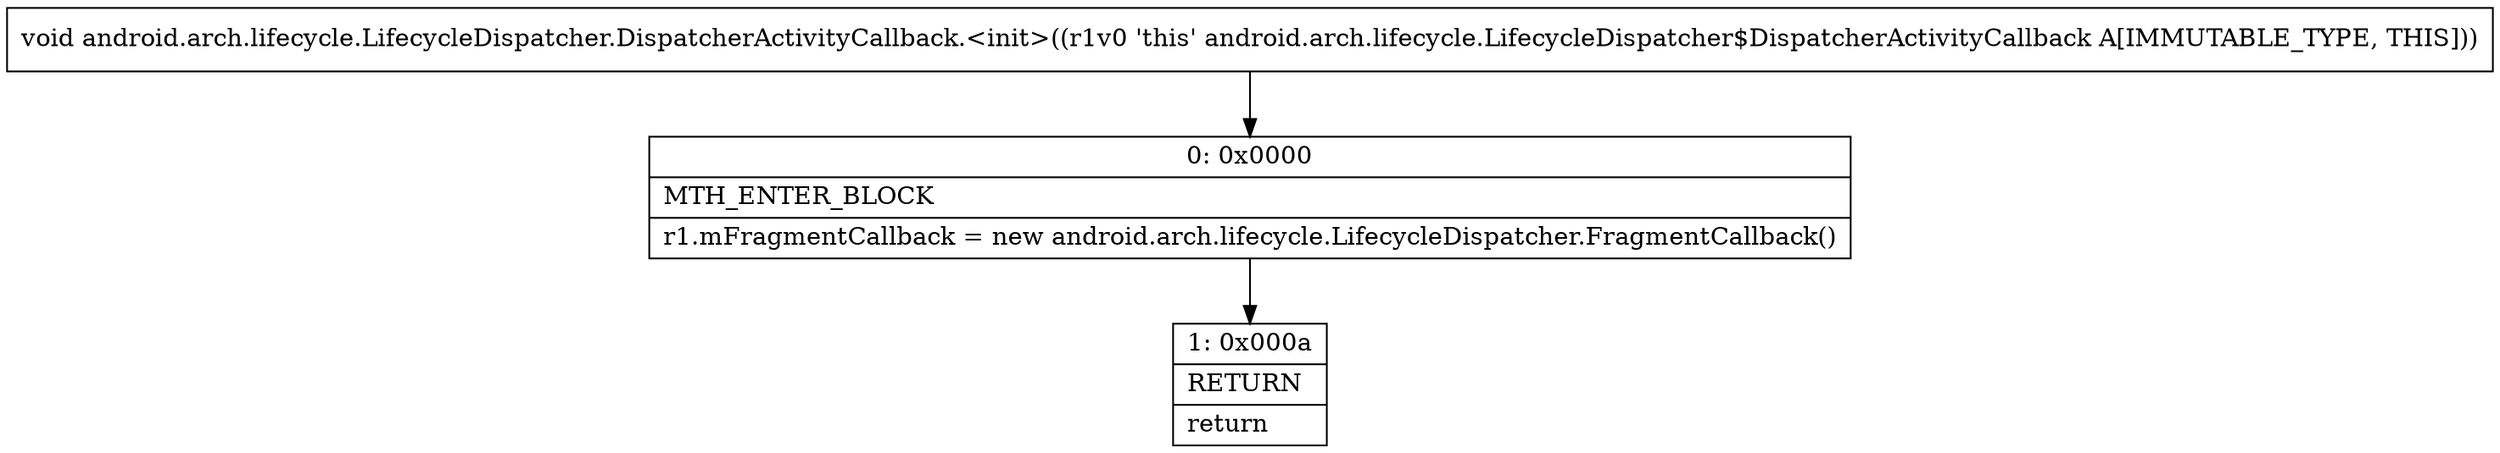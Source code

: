 digraph "CFG forandroid.arch.lifecycle.LifecycleDispatcher.DispatcherActivityCallback.\<init\>()V" {
Node_0 [shape=record,label="{0\:\ 0x0000|MTH_ENTER_BLOCK\l|r1.mFragmentCallback = new android.arch.lifecycle.LifecycleDispatcher.FragmentCallback()\l}"];
Node_1 [shape=record,label="{1\:\ 0x000a|RETURN\l|return\l}"];
MethodNode[shape=record,label="{void android.arch.lifecycle.LifecycleDispatcher.DispatcherActivityCallback.\<init\>((r1v0 'this' android.arch.lifecycle.LifecycleDispatcher$DispatcherActivityCallback A[IMMUTABLE_TYPE, THIS])) }"];
MethodNode -> Node_0;
Node_0 -> Node_1;
}

